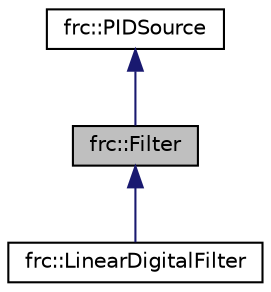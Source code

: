 digraph "frc::Filter"
{
  edge [fontname="Helvetica",fontsize="10",labelfontname="Helvetica",labelfontsize="10"];
  node [fontname="Helvetica",fontsize="10",shape=record];
  Node1 [label="frc::Filter",height=0.2,width=0.4,color="black", fillcolor="grey75", style="filled", fontcolor="black"];
  Node2 -> Node1 [dir="back",color="midnightblue",fontsize="10",style="solid",fontname="Helvetica"];
  Node2 [label="frc::PIDSource",height=0.2,width=0.4,color="black", fillcolor="white", style="filled",URL="$classfrc_1_1PIDSource.html",tooltip="PIDSource interface is a generic sensor source for the PID class. "];
  Node1 -> Node3 [dir="back",color="midnightblue",fontsize="10",style="solid",fontname="Helvetica"];
  Node3 [label="frc::LinearDigitalFilter",height=0.2,width=0.4,color="black", fillcolor="white", style="filled",URL="$classfrc_1_1LinearDigitalFilter.html",tooltip="This class implements a linear, digital filter. "];
}
